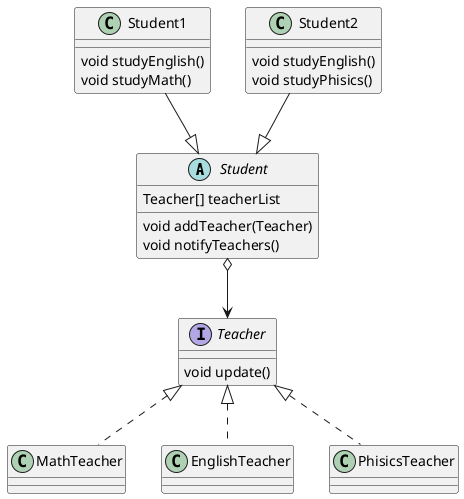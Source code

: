 @startuml Observer.Study.Class

abstract class Student {
    Teacher[] teacherList
    void addTeacher(Teacher)
    void notifyTeachers()
}
interface Teacher {
    void update()
}

class MathTeacher implements Teacher
class EnglishTeacher implements Teacher
class PhisicsTeacher implements Teacher

class Student1 {
    void studyEnglish()
    void studyMath()
}

class Student2 {
    void studyEnglish()
    void studyPhisics()
}

Student1 --|> Student
Student2 --|> Student

Student o--> Teacher

@enduml